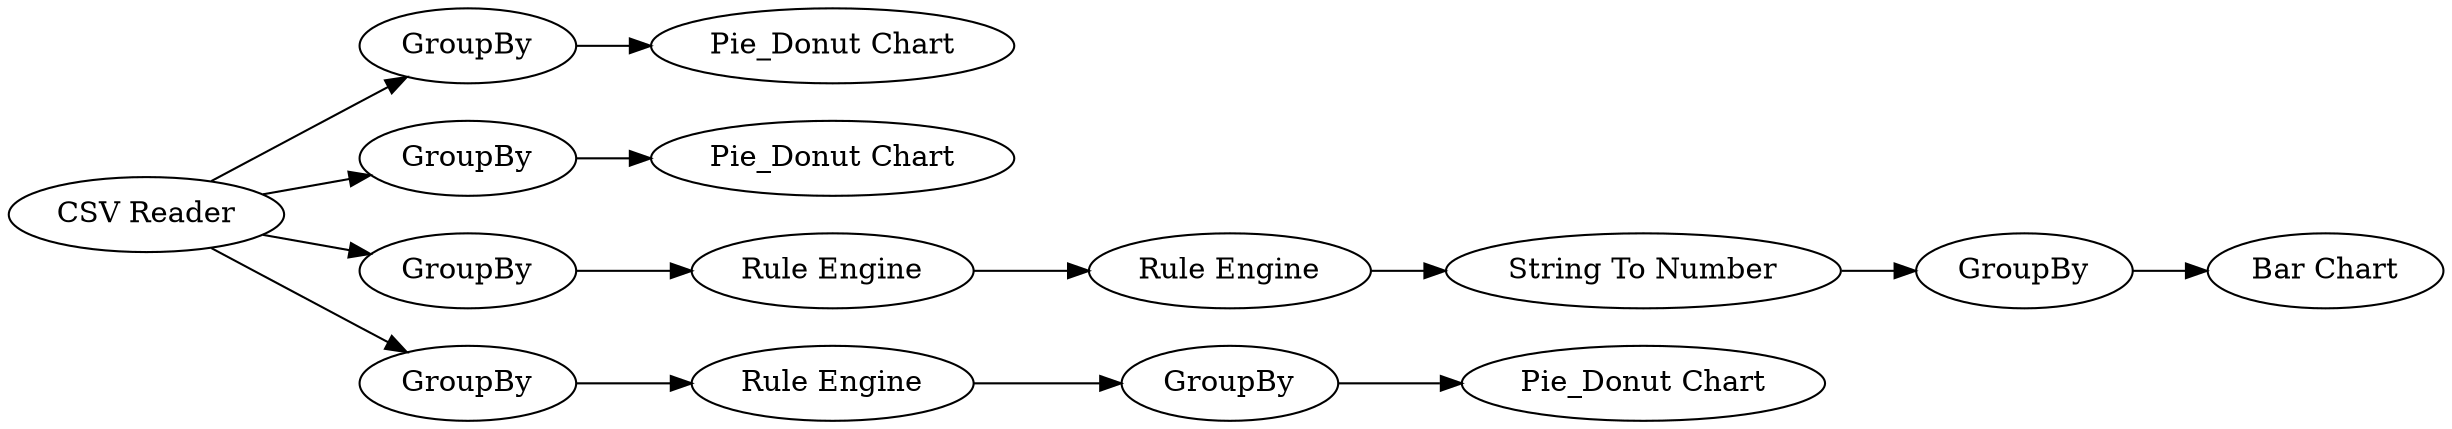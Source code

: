 digraph {
	1 [label="CSV Reader"]
	2 [label=GroupBy]
	3 [label=GroupBy]
	4 [label=GroupBy]
	5 [label="Rule Engine"]
	6 [label=GroupBy]
	7 [label="String To Number"]
	8 [label="Rule Engine"]
	9 [label="Bar Chart"]
	10 [label="Pie_Donut Chart"]
	11 [label="Pie_Donut Chart"]
	12 [label=GroupBy]
	13 [label="Rule Engine"]
	14 [label=GroupBy]
	15 [label="Pie_Donut Chart"]
	1 -> 2
	1 -> 3
	1 -> 4
	1 -> 12
	2 -> 10
	3 -> 11
	4 -> 5
	5 -> 8
	6 -> 9
	7 -> 6
	8 -> 7
	12 -> 13
	13 -> 14
	14 -> 15
	rankdir=LR
}
